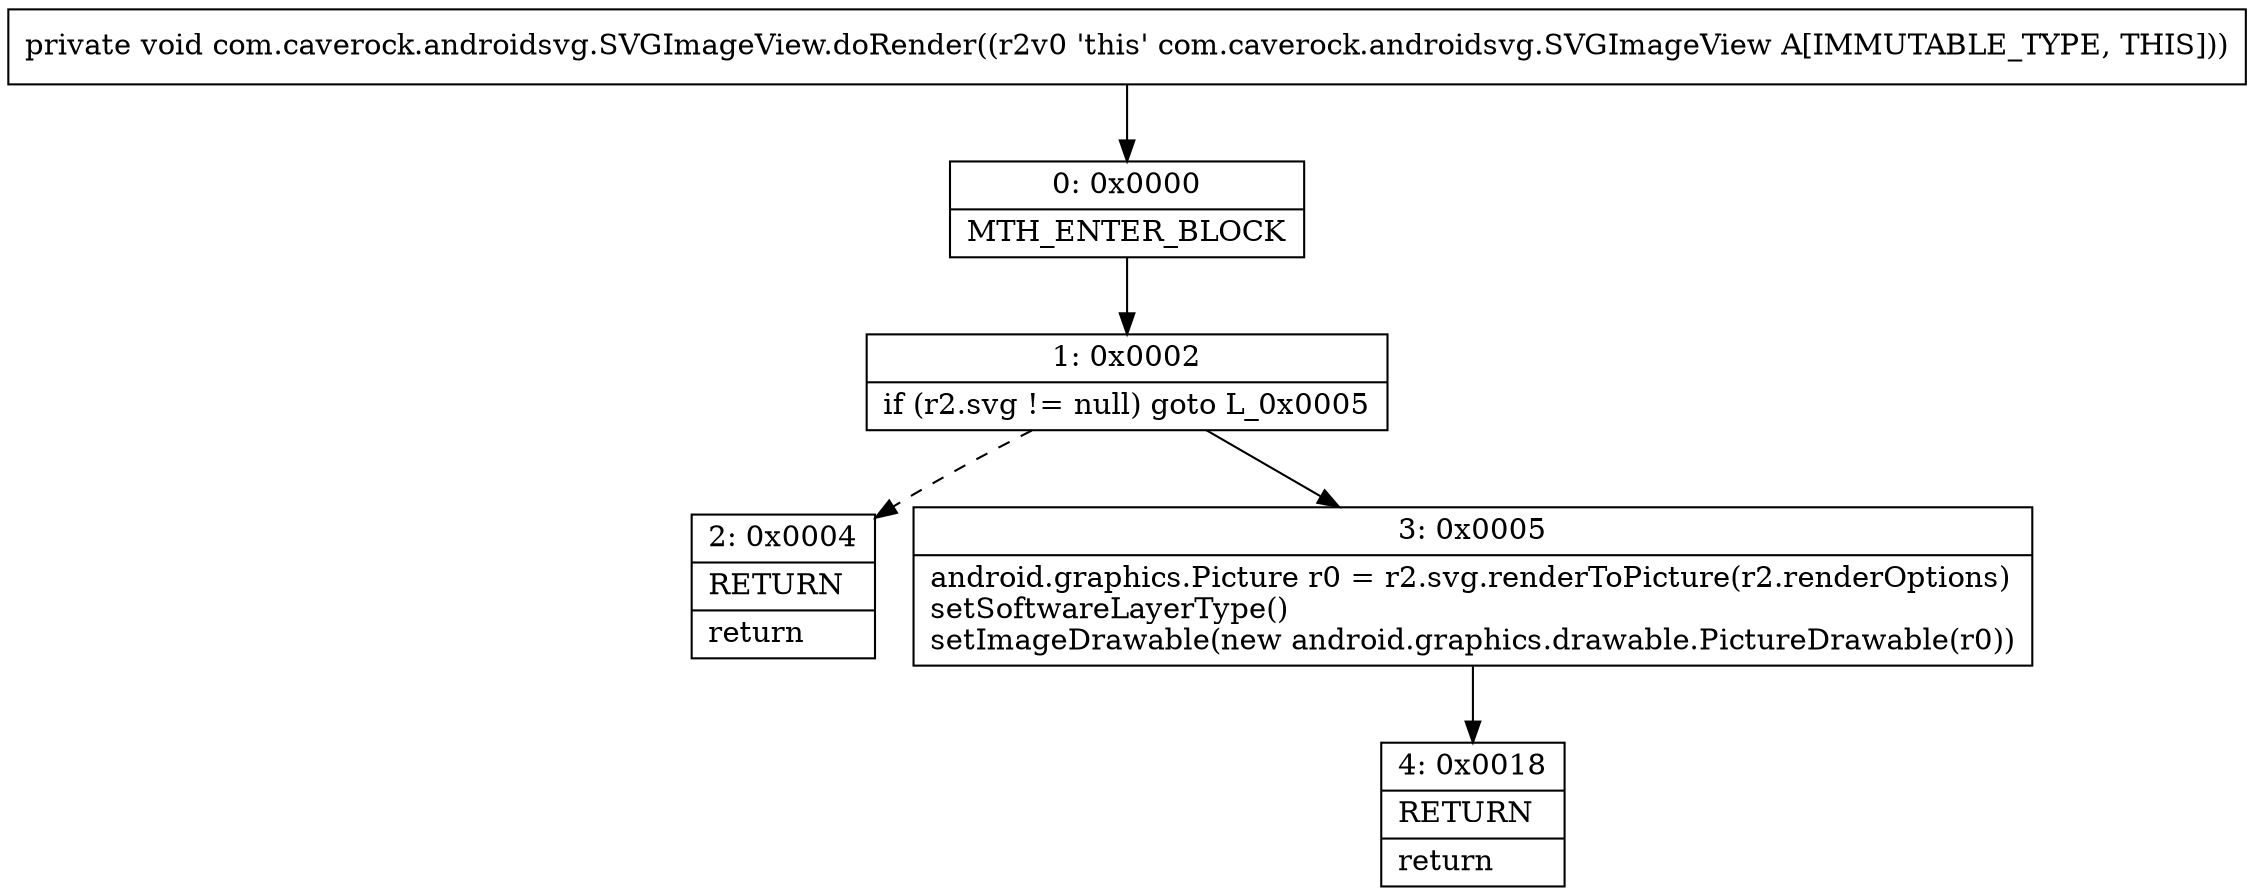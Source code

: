 digraph "CFG forcom.caverock.androidsvg.SVGImageView.doRender()V" {
Node_0 [shape=record,label="{0\:\ 0x0000|MTH_ENTER_BLOCK\l}"];
Node_1 [shape=record,label="{1\:\ 0x0002|if (r2.svg != null) goto L_0x0005\l}"];
Node_2 [shape=record,label="{2\:\ 0x0004|RETURN\l|return\l}"];
Node_3 [shape=record,label="{3\:\ 0x0005|android.graphics.Picture r0 = r2.svg.renderToPicture(r2.renderOptions)\lsetSoftwareLayerType()\lsetImageDrawable(new android.graphics.drawable.PictureDrawable(r0))\l}"];
Node_4 [shape=record,label="{4\:\ 0x0018|RETURN\l|return\l}"];
MethodNode[shape=record,label="{private void com.caverock.androidsvg.SVGImageView.doRender((r2v0 'this' com.caverock.androidsvg.SVGImageView A[IMMUTABLE_TYPE, THIS])) }"];
MethodNode -> Node_0;
Node_0 -> Node_1;
Node_1 -> Node_2[style=dashed];
Node_1 -> Node_3;
Node_3 -> Node_4;
}

